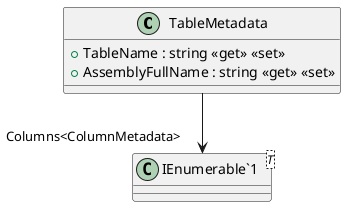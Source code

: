 @startuml
class TableMetadata {
    + TableName : string <<get>> <<set>>
    + AssemblyFullName : string <<get>> <<set>>
}
class "IEnumerable`1"<T> {
}
TableMetadata --> "Columns<ColumnMetadata>" "IEnumerable`1"
@enduml

